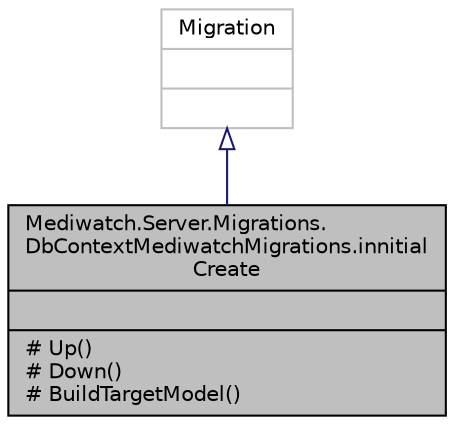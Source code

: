 digraph "Mediwatch.Server.Migrations.DbContextMediwatchMigrations.innitialCreate"
{
 // INTERACTIVE_SVG=YES
 // LATEX_PDF_SIZE
  edge [fontname="Helvetica",fontsize="10",labelfontname="Helvetica",labelfontsize="10"];
  node [fontname="Helvetica",fontsize="10",shape=record];
  Node1 [label="{Mediwatch.Server.Migrations.\lDbContextMediwatchMigrations.innitial\lCreate\n||# Up()\l# Down()\l# BuildTargetModel()\l}",height=0.2,width=0.4,color="black", fillcolor="grey75", style="filled", fontcolor="black",tooltip=" "];
  Node2 -> Node1 [dir="back",color="midnightblue",fontsize="10",style="solid",arrowtail="onormal",fontname="Helvetica"];
  Node2 [label="{Migration\n||}",height=0.2,width=0.4,color="grey75", fillcolor="white", style="filled",tooltip=" "];
}
